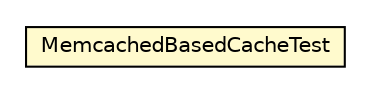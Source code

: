 #!/usr/local/bin/dot
#
# Class diagram 
# Generated by UMLGraph version R5_6_6-8-g8d7759 (http://www.umlgraph.org/)
#

digraph G {
	edge [fontname="Helvetica",fontsize=10,labelfontname="Helvetica",labelfontsize=10];
	node [fontname="Helvetica",fontsize=10,shape=plaintext];
	nodesep=0.25;
	ranksep=0.5;
	// org.dayatang.cache.memcached.MemcachedBasedCacheTest
	c31307 [label=<<table title="org.dayatang.cache.memcached.MemcachedBasedCacheTest" border="0" cellborder="1" cellspacing="0" cellpadding="2" port="p" bgcolor="lemonChiffon" href="./MemcachedBasedCacheTest.html">
		<tr><td><table border="0" cellspacing="0" cellpadding="1">
<tr><td align="center" balign="center"> MemcachedBasedCacheTest </td></tr>
		</table></td></tr>
		</table>>, URL="./MemcachedBasedCacheTest.html", fontname="Helvetica", fontcolor="black", fontsize=10.0];
}

